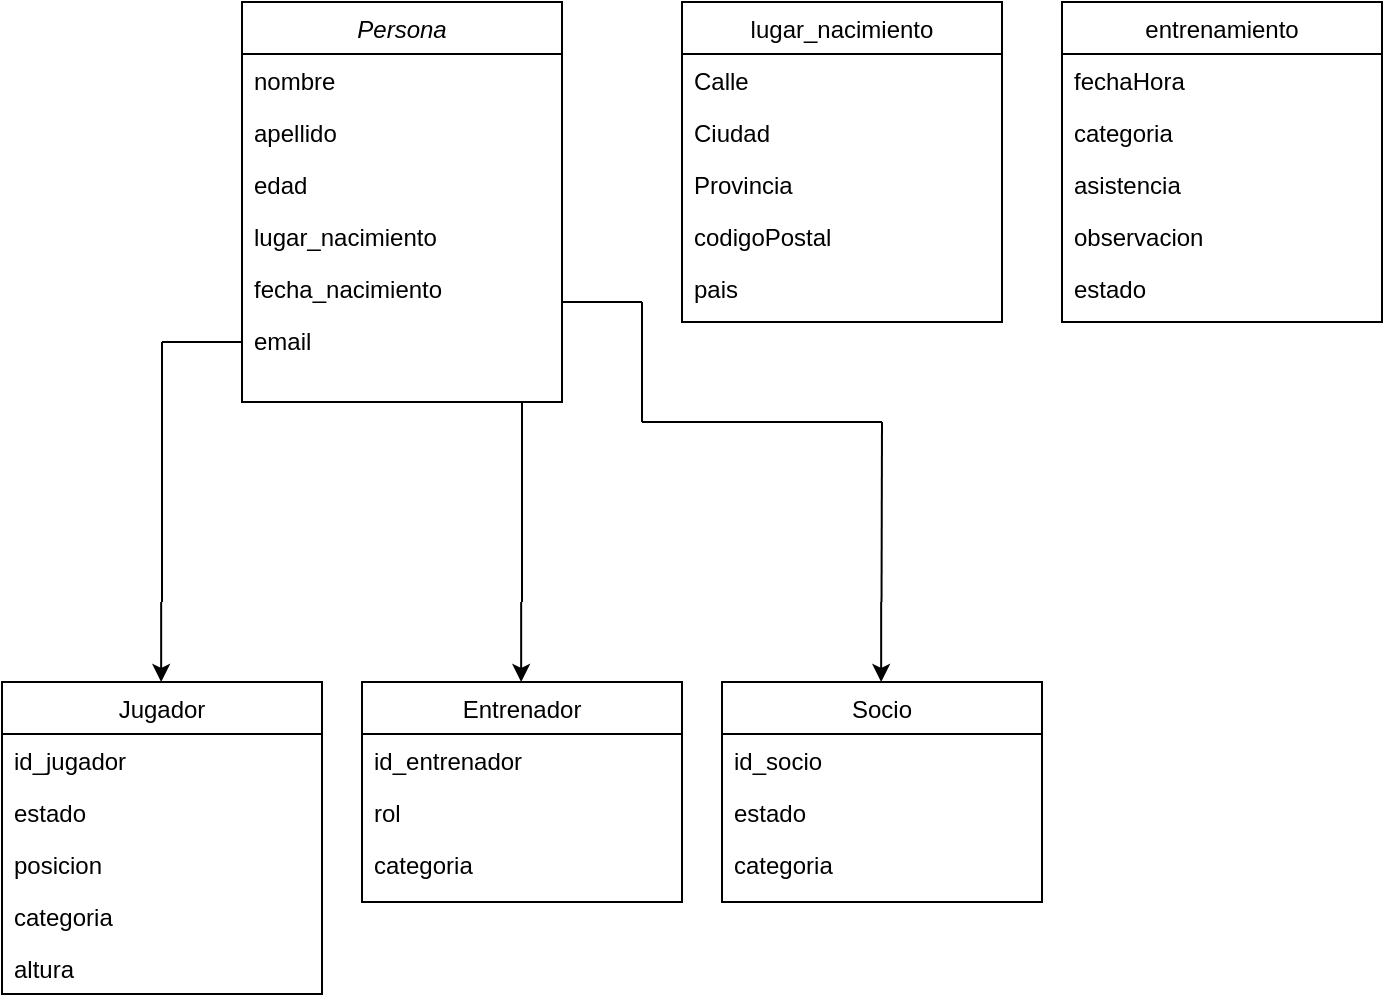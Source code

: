 <mxfile version="24.7.17">
  <diagram name="Page-1" id="z4cCck9QPb0_J3614wfV">
    <mxGraphModel dx="1434" dy="746" grid="1" gridSize="10" guides="1" tooltips="1" connect="1" arrows="1" fold="1" page="1" pageScale="1" pageWidth="850" pageHeight="1100" math="0" shadow="0">
      <root>
        <mxCell id="0" />
        <mxCell id="1" parent="0" />
        <mxCell id="nFup_Cd1Z2JXvIj6KHbJ-1" value="Persona" style="swimlane;fontStyle=2;align=center;verticalAlign=top;childLayout=stackLayout;horizontal=1;startSize=26;horizontalStack=0;resizeParent=1;resizeLast=0;collapsible=1;marginBottom=0;rounded=0;shadow=0;strokeWidth=1;" vertex="1" parent="1">
          <mxGeometry x="160" y="110" width="160" height="200" as="geometry">
            <mxRectangle x="230" y="140" width="160" height="26" as="alternateBounds" />
          </mxGeometry>
        </mxCell>
        <mxCell id="nFup_Cd1Z2JXvIj6KHbJ-2" value="nombre" style="text;align=left;verticalAlign=top;spacingLeft=4;spacingRight=4;overflow=hidden;rotatable=0;points=[[0,0.5],[1,0.5]];portConstraint=eastwest;" vertex="1" parent="nFup_Cd1Z2JXvIj6KHbJ-1">
          <mxGeometry y="26" width="160" height="26" as="geometry" />
        </mxCell>
        <mxCell id="nFup_Cd1Z2JXvIj6KHbJ-3" value="apellido&#xa;&#xa;" style="text;align=left;verticalAlign=top;spacingLeft=4;spacingRight=4;overflow=hidden;rotatable=0;points=[[0,0.5],[1,0.5]];portConstraint=eastwest;rounded=0;shadow=0;html=0;" vertex="1" parent="nFup_Cd1Z2JXvIj6KHbJ-1">
          <mxGeometry y="52" width="160" height="26" as="geometry" />
        </mxCell>
        <mxCell id="nFup_Cd1Z2JXvIj6KHbJ-4" value="edad" style="text;align=left;verticalAlign=top;spacingLeft=4;spacingRight=4;overflow=hidden;rotatable=0;points=[[0,0.5],[1,0.5]];portConstraint=eastwest;rounded=0;shadow=0;html=0;" vertex="1" parent="nFup_Cd1Z2JXvIj6KHbJ-1">
          <mxGeometry y="78" width="160" height="26" as="geometry" />
        </mxCell>
        <mxCell id="nFup_Cd1Z2JXvIj6KHbJ-5" value="lugar_nacimiento&#xa;" style="text;align=left;verticalAlign=top;spacingLeft=4;spacingRight=4;overflow=hidden;rotatable=0;points=[[0,0.5],[1,0.5]];portConstraint=eastwest;rounded=0;shadow=0;html=0;" vertex="1" parent="nFup_Cd1Z2JXvIj6KHbJ-1">
          <mxGeometry y="104" width="160" height="26" as="geometry" />
        </mxCell>
        <mxCell id="nFup_Cd1Z2JXvIj6KHbJ-6" value="fecha_nacimiento&#xa;" style="text;align=left;verticalAlign=top;spacingLeft=4;spacingRight=4;overflow=hidden;rotatable=0;points=[[0,0.5],[1,0.5]];portConstraint=eastwest;rounded=0;shadow=0;html=0;" vertex="1" parent="nFup_Cd1Z2JXvIj6KHbJ-1">
          <mxGeometry y="130" width="160" height="26" as="geometry" />
        </mxCell>
        <mxCell id="nFup_Cd1Z2JXvIj6KHbJ-7" value="email&#xa;&#xa;" style="text;align=left;verticalAlign=top;spacingLeft=4;spacingRight=4;overflow=hidden;rotatable=0;points=[[0,0.5],[1,0.5]];portConstraint=eastwest;rounded=0;shadow=0;html=0;" vertex="1" parent="nFup_Cd1Z2JXvIj6KHbJ-1">
          <mxGeometry y="156" width="160" height="26" as="geometry" />
        </mxCell>
        <mxCell id="nFup_Cd1Z2JXvIj6KHbJ-8" value="Jugador&#xa;&#xa;" style="swimlane;fontStyle=0;align=center;verticalAlign=top;childLayout=stackLayout;horizontal=1;startSize=26;horizontalStack=0;resizeParent=1;resizeLast=0;collapsible=1;marginBottom=0;rounded=0;shadow=0;strokeWidth=1;" vertex="1" parent="1">
          <mxGeometry x="40" y="450" width="160" height="156" as="geometry">
            <mxRectangle x="130" y="380" width="160" height="26" as="alternateBounds" />
          </mxGeometry>
        </mxCell>
        <mxCell id="nFup_Cd1Z2JXvIj6KHbJ-9" value="id_jugador&#xa;" style="text;align=left;verticalAlign=top;spacingLeft=4;spacingRight=4;overflow=hidden;rotatable=0;points=[[0,0.5],[1,0.5]];portConstraint=eastwest;" vertex="1" parent="nFup_Cd1Z2JXvIj6KHbJ-8">
          <mxGeometry y="26" width="160" height="26" as="geometry" />
        </mxCell>
        <mxCell id="nFup_Cd1Z2JXvIj6KHbJ-10" value="estado&#xa;" style="text;align=left;verticalAlign=top;spacingLeft=4;spacingRight=4;overflow=hidden;rotatable=0;points=[[0,0.5],[1,0.5]];portConstraint=eastwest;rounded=0;shadow=0;html=0;" vertex="1" parent="nFup_Cd1Z2JXvIj6KHbJ-8">
          <mxGeometry y="52" width="160" height="26" as="geometry" />
        </mxCell>
        <mxCell id="nFup_Cd1Z2JXvIj6KHbJ-11" value="posicion&#xa;" style="text;align=left;verticalAlign=top;spacingLeft=4;spacingRight=4;overflow=hidden;rotatable=0;points=[[0,0.5],[1,0.5]];portConstraint=eastwest;rounded=0;shadow=0;html=0;" vertex="1" parent="nFup_Cd1Z2JXvIj6KHbJ-8">
          <mxGeometry y="78" width="160" height="26" as="geometry" />
        </mxCell>
        <mxCell id="nFup_Cd1Z2JXvIj6KHbJ-12" value="categoria&#xa;&#xa;" style="text;align=left;verticalAlign=top;spacingLeft=4;spacingRight=4;overflow=hidden;rotatable=0;points=[[0,0.5],[1,0.5]];portConstraint=eastwest;rounded=0;shadow=0;html=0;" vertex="1" parent="nFup_Cd1Z2JXvIj6KHbJ-8">
          <mxGeometry y="104" width="160" height="26" as="geometry" />
        </mxCell>
        <mxCell id="nFup_Cd1Z2JXvIj6KHbJ-13" value="altura&#xa;" style="text;align=left;verticalAlign=top;spacingLeft=4;spacingRight=4;overflow=hidden;rotatable=0;points=[[0,0.5],[1,0.5]];portConstraint=eastwest;rounded=0;shadow=0;html=0;" vertex="1" parent="nFup_Cd1Z2JXvIj6KHbJ-8">
          <mxGeometry y="130" width="160" height="26" as="geometry" />
        </mxCell>
        <mxCell id="nFup_Cd1Z2JXvIj6KHbJ-14" value="lugar_nacimiento" style="swimlane;fontStyle=0;align=center;verticalAlign=top;childLayout=stackLayout;horizontal=1;startSize=26;horizontalStack=0;resizeParent=1;resizeLast=0;collapsible=1;marginBottom=0;rounded=0;shadow=0;strokeWidth=1;" vertex="1" parent="1">
          <mxGeometry x="380" y="110" width="160" height="160" as="geometry">
            <mxRectangle x="550" y="140" width="160" height="26" as="alternateBounds" />
          </mxGeometry>
        </mxCell>
        <mxCell id="nFup_Cd1Z2JXvIj6KHbJ-15" value="Calle&#xa;" style="text;align=left;verticalAlign=top;spacingLeft=4;spacingRight=4;overflow=hidden;rotatable=0;points=[[0,0.5],[1,0.5]];portConstraint=eastwest;" vertex="1" parent="nFup_Cd1Z2JXvIj6KHbJ-14">
          <mxGeometry y="26" width="160" height="26" as="geometry" />
        </mxCell>
        <mxCell id="nFup_Cd1Z2JXvIj6KHbJ-16" value="Ciudad&#xa;" style="text;align=left;verticalAlign=top;spacingLeft=4;spacingRight=4;overflow=hidden;rotatable=0;points=[[0,0.5],[1,0.5]];portConstraint=eastwest;rounded=0;shadow=0;html=0;" vertex="1" parent="nFup_Cd1Z2JXvIj6KHbJ-14">
          <mxGeometry y="52" width="160" height="26" as="geometry" />
        </mxCell>
        <mxCell id="nFup_Cd1Z2JXvIj6KHbJ-17" value="Provincia&#xa;" style="text;align=left;verticalAlign=top;spacingLeft=4;spacingRight=4;overflow=hidden;rotatable=0;points=[[0,0.5],[1,0.5]];portConstraint=eastwest;rounded=0;shadow=0;html=0;" vertex="1" parent="nFup_Cd1Z2JXvIj6KHbJ-14">
          <mxGeometry y="78" width="160" height="26" as="geometry" />
        </mxCell>
        <mxCell id="nFup_Cd1Z2JXvIj6KHbJ-18" value="codigoPostal" style="text;align=left;verticalAlign=top;spacingLeft=4;spacingRight=4;overflow=hidden;rotatable=0;points=[[0,0.5],[1,0.5]];portConstraint=eastwest;rounded=0;shadow=0;html=0;" vertex="1" parent="nFup_Cd1Z2JXvIj6KHbJ-14">
          <mxGeometry y="104" width="160" height="26" as="geometry" />
        </mxCell>
        <mxCell id="nFup_Cd1Z2JXvIj6KHbJ-19" value="pais&#xa;" style="text;align=left;verticalAlign=top;spacingLeft=4;spacingRight=4;overflow=hidden;rotatable=0;points=[[0,0.5],[1,0.5]];portConstraint=eastwest;rounded=0;shadow=0;html=0;" vertex="1" parent="nFup_Cd1Z2JXvIj6KHbJ-14">
          <mxGeometry y="130" width="160" height="26" as="geometry" />
        </mxCell>
        <mxCell id="nFup_Cd1Z2JXvIj6KHbJ-20" value="Entrenador&#xa;" style="swimlane;fontStyle=0;align=center;verticalAlign=top;childLayout=stackLayout;horizontal=1;startSize=26;horizontalStack=0;resizeParent=1;resizeLast=0;collapsible=1;marginBottom=0;rounded=0;shadow=0;strokeWidth=1;" vertex="1" parent="1">
          <mxGeometry x="220" y="450" width="160" height="110" as="geometry">
            <mxRectangle x="550" y="140" width="160" height="26" as="alternateBounds" />
          </mxGeometry>
        </mxCell>
        <mxCell id="nFup_Cd1Z2JXvIj6KHbJ-21" value="id_entrenador" style="text;align=left;verticalAlign=top;spacingLeft=4;spacingRight=4;overflow=hidden;rotatable=0;points=[[0,0.5],[1,0.5]];portConstraint=eastwest;" vertex="1" parent="nFup_Cd1Z2JXvIj6KHbJ-20">
          <mxGeometry y="26" width="160" height="26" as="geometry" />
        </mxCell>
        <mxCell id="nFup_Cd1Z2JXvIj6KHbJ-22" value="rol&#xa;" style="text;align=left;verticalAlign=top;spacingLeft=4;spacingRight=4;overflow=hidden;rotatable=0;points=[[0,0.5],[1,0.5]];portConstraint=eastwest;rounded=0;shadow=0;html=0;" vertex="1" parent="nFup_Cd1Z2JXvIj6KHbJ-20">
          <mxGeometry y="52" width="160" height="26" as="geometry" />
        </mxCell>
        <mxCell id="nFup_Cd1Z2JXvIj6KHbJ-23" value="categoria&#xa;" style="text;align=left;verticalAlign=top;spacingLeft=4;spacingRight=4;overflow=hidden;rotatable=0;points=[[0,0.5],[1,0.5]];portConstraint=eastwest;rounded=0;shadow=0;html=0;" vertex="1" parent="nFup_Cd1Z2JXvIj6KHbJ-20">
          <mxGeometry y="78" width="160" height="26" as="geometry" />
        </mxCell>
        <mxCell id="nFup_Cd1Z2JXvIj6KHbJ-24" value="Socio&#xa;" style="swimlane;fontStyle=0;align=center;verticalAlign=top;childLayout=stackLayout;horizontal=1;startSize=26;horizontalStack=0;resizeParent=1;resizeLast=0;collapsible=1;marginBottom=0;rounded=0;shadow=0;strokeWidth=1;" vertex="1" parent="1">
          <mxGeometry x="400" y="450" width="160" height="110" as="geometry">
            <mxRectangle x="550" y="140" width="160" height="26" as="alternateBounds" />
          </mxGeometry>
        </mxCell>
        <mxCell id="nFup_Cd1Z2JXvIj6KHbJ-25" value="id_socio&#xa;" style="text;align=left;verticalAlign=top;spacingLeft=4;spacingRight=4;overflow=hidden;rotatable=0;points=[[0,0.5],[1,0.5]];portConstraint=eastwest;" vertex="1" parent="nFup_Cd1Z2JXvIj6KHbJ-24">
          <mxGeometry y="26" width="160" height="26" as="geometry" />
        </mxCell>
        <mxCell id="nFup_Cd1Z2JXvIj6KHbJ-26" value="estado&#xa;" style="text;align=left;verticalAlign=top;spacingLeft=4;spacingRight=4;overflow=hidden;rotatable=0;points=[[0,0.5],[1,0.5]];portConstraint=eastwest;rounded=0;shadow=0;html=0;" vertex="1" parent="nFup_Cd1Z2JXvIj6KHbJ-24">
          <mxGeometry y="52" width="160" height="26" as="geometry" />
        </mxCell>
        <mxCell id="nFup_Cd1Z2JXvIj6KHbJ-27" value="categoria&#xa;" style="text;align=left;verticalAlign=top;spacingLeft=4;spacingRight=4;overflow=hidden;rotatable=0;points=[[0,0.5],[1,0.5]];portConstraint=eastwest;rounded=0;shadow=0;html=0;" vertex="1" parent="nFup_Cd1Z2JXvIj6KHbJ-24">
          <mxGeometry y="78" width="160" height="26" as="geometry" />
        </mxCell>
        <mxCell id="nFup_Cd1Z2JXvIj6KHbJ-28" value="" style="endArrow=classic;html=1;rounded=0;" edge="1" parent="1">
          <mxGeometry width="50" height="50" relative="1" as="geometry">
            <mxPoint x="119.58" y="410" as="sourcePoint" />
            <mxPoint x="119.58" y="450" as="targetPoint" />
          </mxGeometry>
        </mxCell>
        <mxCell id="nFup_Cd1Z2JXvIj6KHbJ-29" value="" style="endArrow=classic;html=1;rounded=0;" edge="1" parent="1">
          <mxGeometry width="50" height="50" relative="1" as="geometry">
            <mxPoint x="299.58" y="410" as="sourcePoint" />
            <mxPoint x="299.58" y="450" as="targetPoint" />
          </mxGeometry>
        </mxCell>
        <mxCell id="nFup_Cd1Z2JXvIj6KHbJ-30" value="" style="endArrow=classic;html=1;rounded=0;" edge="1" parent="1">
          <mxGeometry width="50" height="50" relative="1" as="geometry">
            <mxPoint x="479.58" y="410" as="sourcePoint" />
            <mxPoint x="479.58" y="450" as="targetPoint" />
          </mxGeometry>
        </mxCell>
        <mxCell id="nFup_Cd1Z2JXvIj6KHbJ-31" value="" style="endArrow=none;html=1;rounded=0;" edge="1" parent="1">
          <mxGeometry width="50" height="50" relative="1" as="geometry">
            <mxPoint x="300" y="410" as="sourcePoint" />
            <mxPoint x="300" y="310" as="targetPoint" />
          </mxGeometry>
        </mxCell>
        <mxCell id="nFup_Cd1Z2JXvIj6KHbJ-32" value="" style="endArrow=none;html=1;rounded=0;" edge="1" parent="1">
          <mxGeometry width="50" height="50" relative="1" as="geometry">
            <mxPoint x="360" y="320" as="sourcePoint" />
            <mxPoint x="480" y="320" as="targetPoint" />
          </mxGeometry>
        </mxCell>
        <mxCell id="nFup_Cd1Z2JXvIj6KHbJ-33" value="" style="endArrow=none;html=1;rounded=0;" edge="1" parent="1">
          <mxGeometry width="50" height="50" relative="1" as="geometry">
            <mxPoint x="320" y="260" as="sourcePoint" />
            <mxPoint x="360" y="260" as="targetPoint" />
          </mxGeometry>
        </mxCell>
        <mxCell id="nFup_Cd1Z2JXvIj6KHbJ-34" value="" style="endArrow=none;html=1;rounded=0;" edge="1" parent="1">
          <mxGeometry width="50" height="50" relative="1" as="geometry">
            <mxPoint x="360" y="320" as="sourcePoint" />
            <mxPoint x="360" y="260" as="targetPoint" />
          </mxGeometry>
        </mxCell>
        <mxCell id="nFup_Cd1Z2JXvIj6KHbJ-35" value="entrenamiento&#xa;" style="swimlane;fontStyle=0;align=center;verticalAlign=top;childLayout=stackLayout;horizontal=1;startSize=26;horizontalStack=0;resizeParent=1;resizeLast=0;collapsible=1;marginBottom=0;rounded=0;shadow=0;strokeWidth=1;" vertex="1" parent="1">
          <mxGeometry x="570" y="110" width="160" height="160" as="geometry">
            <mxRectangle x="550" y="140" width="160" height="26" as="alternateBounds" />
          </mxGeometry>
        </mxCell>
        <mxCell id="nFup_Cd1Z2JXvIj6KHbJ-36" value="fechaHora" style="text;align=left;verticalAlign=top;spacingLeft=4;spacingRight=4;overflow=hidden;rotatable=0;points=[[0,0.5],[1,0.5]];portConstraint=eastwest;" vertex="1" parent="nFup_Cd1Z2JXvIj6KHbJ-35">
          <mxGeometry y="26" width="160" height="26" as="geometry" />
        </mxCell>
        <mxCell id="nFup_Cd1Z2JXvIj6KHbJ-37" value="categoria&#xa;" style="text;align=left;verticalAlign=top;spacingLeft=4;spacingRight=4;overflow=hidden;rotatable=0;points=[[0,0.5],[1,0.5]];portConstraint=eastwest;rounded=0;shadow=0;html=0;" vertex="1" parent="nFup_Cd1Z2JXvIj6KHbJ-35">
          <mxGeometry y="52" width="160" height="26" as="geometry" />
        </mxCell>
        <mxCell id="nFup_Cd1Z2JXvIj6KHbJ-38" value="asistencia&#xa;" style="text;align=left;verticalAlign=top;spacingLeft=4;spacingRight=4;overflow=hidden;rotatable=0;points=[[0,0.5],[1,0.5]];portConstraint=eastwest;rounded=0;shadow=0;html=0;" vertex="1" parent="nFup_Cd1Z2JXvIj6KHbJ-35">
          <mxGeometry y="78" width="160" height="26" as="geometry" />
        </mxCell>
        <mxCell id="nFup_Cd1Z2JXvIj6KHbJ-39" value="observacion&#xa;" style="text;align=left;verticalAlign=top;spacingLeft=4;spacingRight=4;overflow=hidden;rotatable=0;points=[[0,0.5],[1,0.5]];portConstraint=eastwest;rounded=0;shadow=0;html=0;" vertex="1" parent="nFup_Cd1Z2JXvIj6KHbJ-35">
          <mxGeometry y="104" width="160" height="26" as="geometry" />
        </mxCell>
        <mxCell id="nFup_Cd1Z2JXvIj6KHbJ-40" value="estado&#xa;" style="text;align=left;verticalAlign=top;spacingLeft=4;spacingRight=4;overflow=hidden;rotatable=0;points=[[0,0.5],[1,0.5]];portConstraint=eastwest;rounded=0;shadow=0;html=0;" vertex="1" parent="nFup_Cd1Z2JXvIj6KHbJ-35">
          <mxGeometry y="130" width="160" height="26" as="geometry" />
        </mxCell>
        <mxCell id="nFup_Cd1Z2JXvIj6KHbJ-41" value="" style="endArrow=none;html=1;rounded=0;" edge="1" parent="1">
          <mxGeometry width="50" height="50" relative="1" as="geometry">
            <mxPoint x="120" y="410" as="sourcePoint" />
            <mxPoint x="120" y="280" as="targetPoint" />
          </mxGeometry>
        </mxCell>
        <mxCell id="nFup_Cd1Z2JXvIj6KHbJ-42" value="" style="endArrow=none;html=1;rounded=0;" edge="1" parent="1">
          <mxGeometry width="50" height="50" relative="1" as="geometry">
            <mxPoint x="120" y="280" as="sourcePoint" />
            <mxPoint x="160" y="280" as="targetPoint" />
          </mxGeometry>
        </mxCell>
        <mxCell id="nFup_Cd1Z2JXvIj6KHbJ-43" value="" style="endArrow=none;html=1;rounded=0;" edge="1" parent="1">
          <mxGeometry width="50" height="50" relative="1" as="geometry">
            <mxPoint x="479.76" y="410" as="sourcePoint" />
            <mxPoint x="480" y="320" as="targetPoint" />
          </mxGeometry>
        </mxCell>
      </root>
    </mxGraphModel>
  </diagram>
</mxfile>
